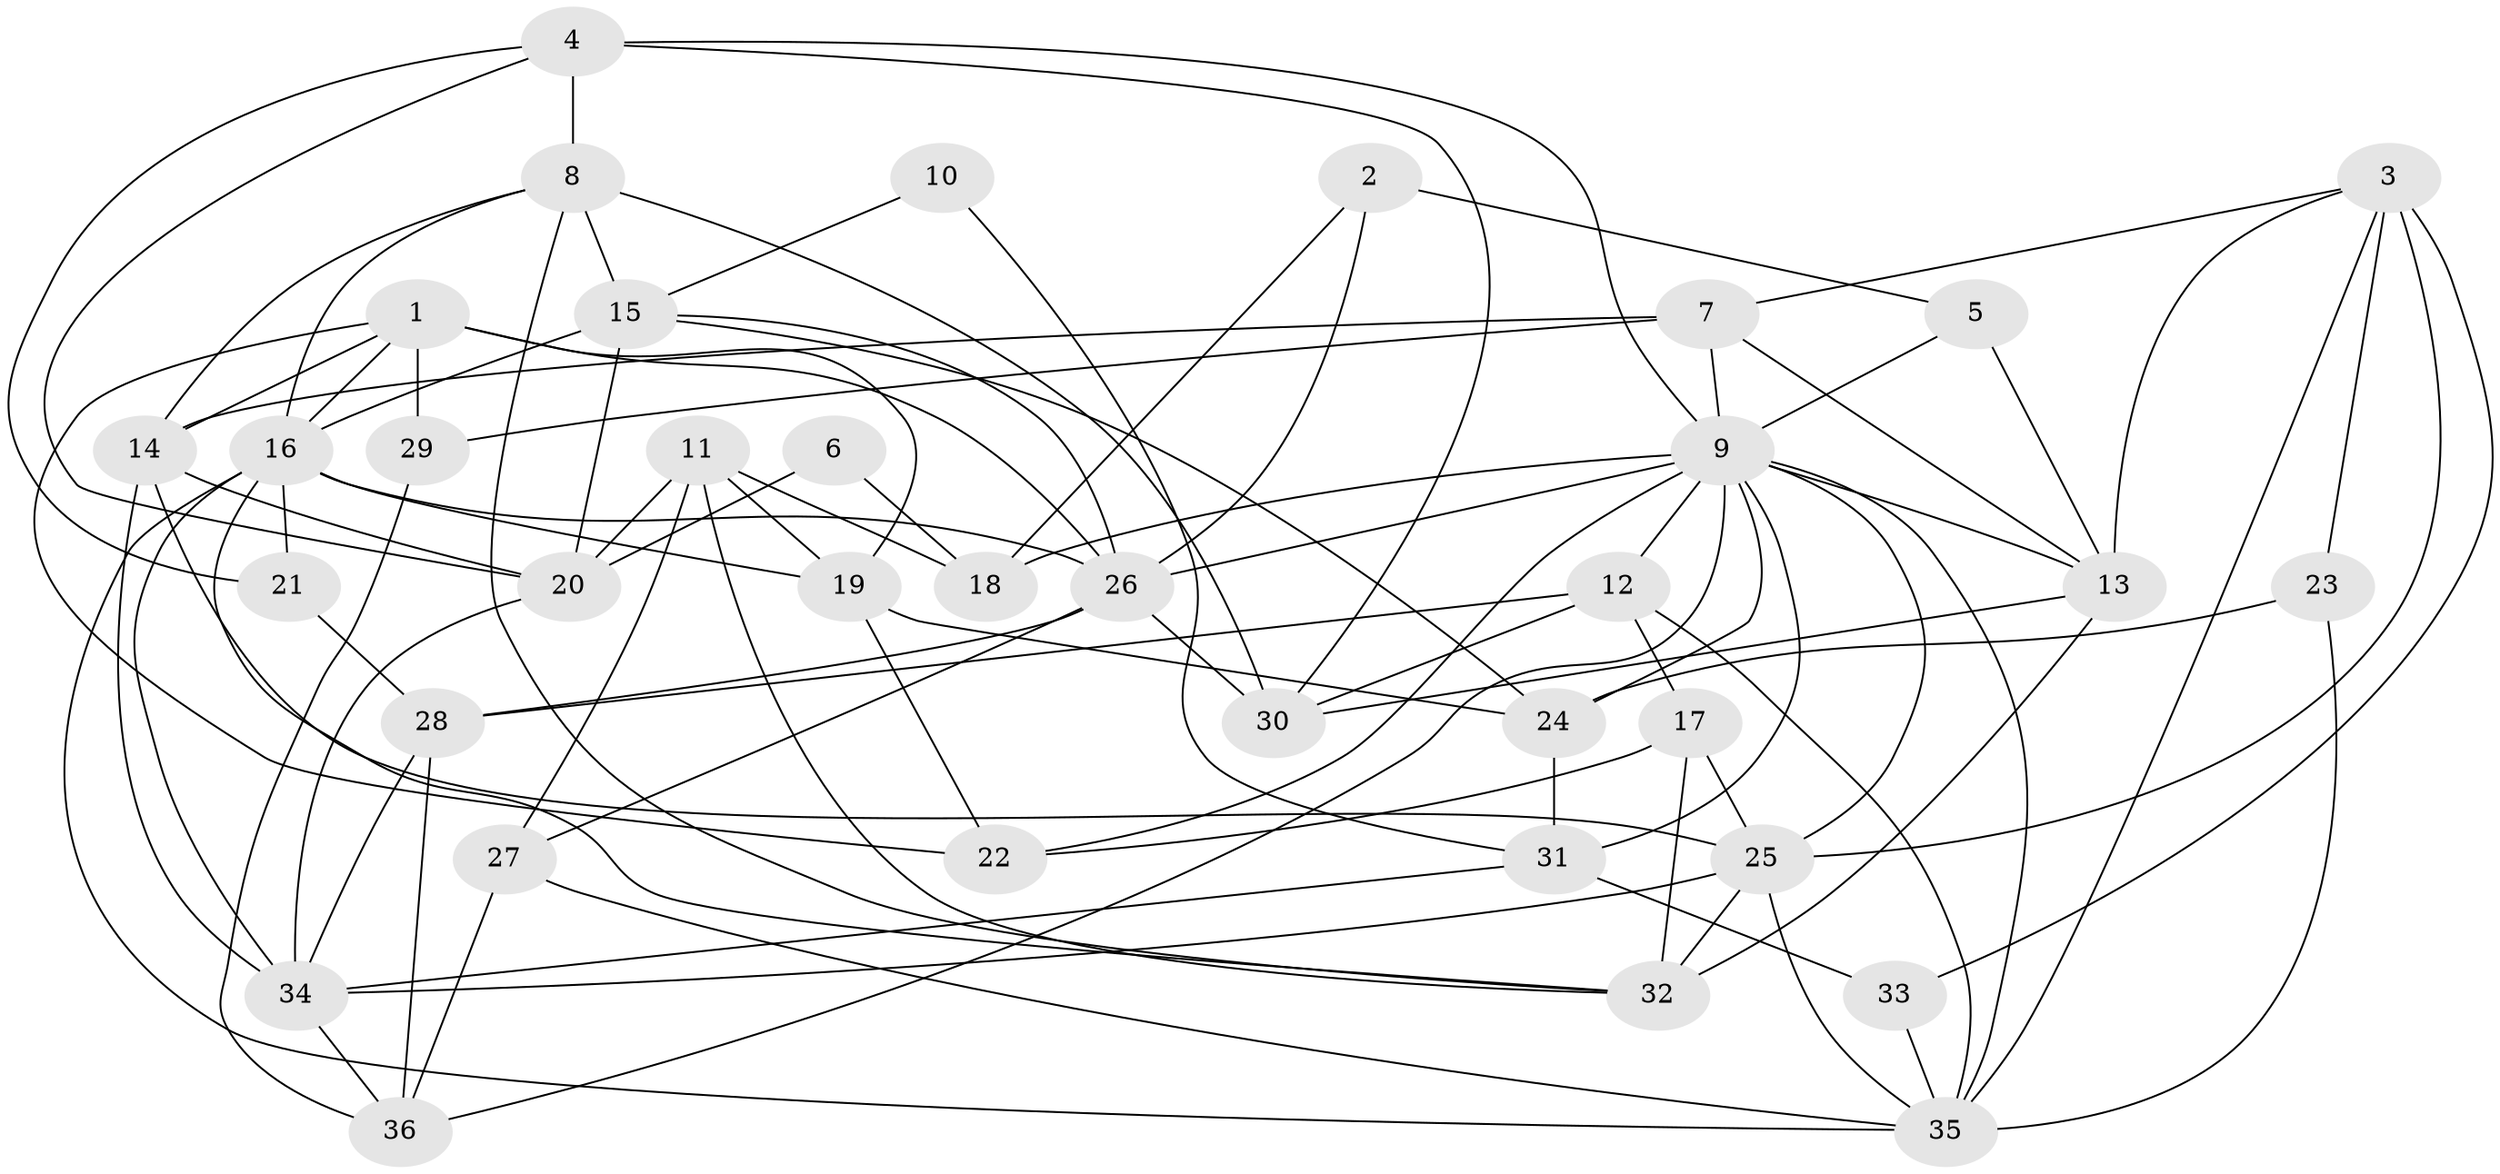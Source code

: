 // original degree distribution, {5: 0.2222222222222222, 4: 0.2638888888888889, 2: 0.1527777777777778, 7: 0.041666666666666664, 6: 0.06944444444444445, 3: 0.2361111111111111, 8: 0.013888888888888888}
// Generated by graph-tools (version 1.1) at 2025/01/03/09/25 03:01:58]
// undirected, 36 vertices, 94 edges
graph export_dot {
graph [start="1"]
  node [color=gray90,style=filled];
  1;
  2;
  3;
  4;
  5;
  6;
  7;
  8;
  9;
  10;
  11;
  12;
  13;
  14;
  15;
  16;
  17;
  18;
  19;
  20;
  21;
  22;
  23;
  24;
  25;
  26;
  27;
  28;
  29;
  30;
  31;
  32;
  33;
  34;
  35;
  36;
  1 -- 14 [weight=1.0];
  1 -- 16 [weight=1.0];
  1 -- 19 [weight=2.0];
  1 -- 22 [weight=1.0];
  1 -- 26 [weight=1.0];
  1 -- 29 [weight=1.0];
  2 -- 5 [weight=1.0];
  2 -- 18 [weight=1.0];
  2 -- 26 [weight=1.0];
  3 -- 7 [weight=1.0];
  3 -- 13 [weight=1.0];
  3 -- 23 [weight=1.0];
  3 -- 25 [weight=2.0];
  3 -- 33 [weight=2.0];
  3 -- 35 [weight=1.0];
  4 -- 8 [weight=1.0];
  4 -- 9 [weight=1.0];
  4 -- 20 [weight=1.0];
  4 -- 21 [weight=1.0];
  4 -- 30 [weight=1.0];
  5 -- 9 [weight=1.0];
  5 -- 13 [weight=2.0];
  6 -- 18 [weight=1.0];
  6 -- 20 [weight=1.0];
  7 -- 9 [weight=1.0];
  7 -- 13 [weight=1.0];
  7 -- 14 [weight=2.0];
  7 -- 29 [weight=1.0];
  8 -- 14 [weight=1.0];
  8 -- 15 [weight=2.0];
  8 -- 16 [weight=1.0];
  8 -- 30 [weight=1.0];
  8 -- 32 [weight=1.0];
  9 -- 12 [weight=1.0];
  9 -- 13 [weight=1.0];
  9 -- 18 [weight=1.0];
  9 -- 22 [weight=1.0];
  9 -- 24 [weight=1.0];
  9 -- 25 [weight=1.0];
  9 -- 26 [weight=1.0];
  9 -- 31 [weight=1.0];
  9 -- 35 [weight=1.0];
  9 -- 36 [weight=1.0];
  10 -- 15 [weight=1.0];
  10 -- 31 [weight=1.0];
  11 -- 18 [weight=1.0];
  11 -- 19 [weight=2.0];
  11 -- 20 [weight=1.0];
  11 -- 27 [weight=1.0];
  11 -- 32 [weight=1.0];
  12 -- 17 [weight=1.0];
  12 -- 28 [weight=1.0];
  12 -- 30 [weight=1.0];
  12 -- 35 [weight=1.0];
  13 -- 30 [weight=1.0];
  13 -- 32 [weight=1.0];
  14 -- 20 [weight=1.0];
  14 -- 25 [weight=1.0];
  14 -- 34 [weight=1.0];
  15 -- 16 [weight=1.0];
  15 -- 20 [weight=1.0];
  15 -- 24 [weight=1.0];
  15 -- 26 [weight=1.0];
  16 -- 19 [weight=1.0];
  16 -- 21 [weight=2.0];
  16 -- 26 [weight=1.0];
  16 -- 32 [weight=1.0];
  16 -- 34 [weight=1.0];
  16 -- 35 [weight=1.0];
  17 -- 22 [weight=1.0];
  17 -- 25 [weight=1.0];
  17 -- 32 [weight=1.0];
  19 -- 22 [weight=1.0];
  19 -- 24 [weight=1.0];
  20 -- 34 [weight=1.0];
  21 -- 28 [weight=2.0];
  23 -- 24 [weight=1.0];
  23 -- 35 [weight=1.0];
  24 -- 31 [weight=1.0];
  25 -- 32 [weight=2.0];
  25 -- 34 [weight=2.0];
  25 -- 35 [weight=1.0];
  26 -- 27 [weight=1.0];
  26 -- 28 [weight=1.0];
  26 -- 30 [weight=1.0];
  27 -- 35 [weight=1.0];
  27 -- 36 [weight=1.0];
  28 -- 34 [weight=1.0];
  28 -- 36 [weight=1.0];
  29 -- 36 [weight=1.0];
  31 -- 33 [weight=1.0];
  31 -- 34 [weight=1.0];
  33 -- 35 [weight=1.0];
  34 -- 36 [weight=1.0];
}
